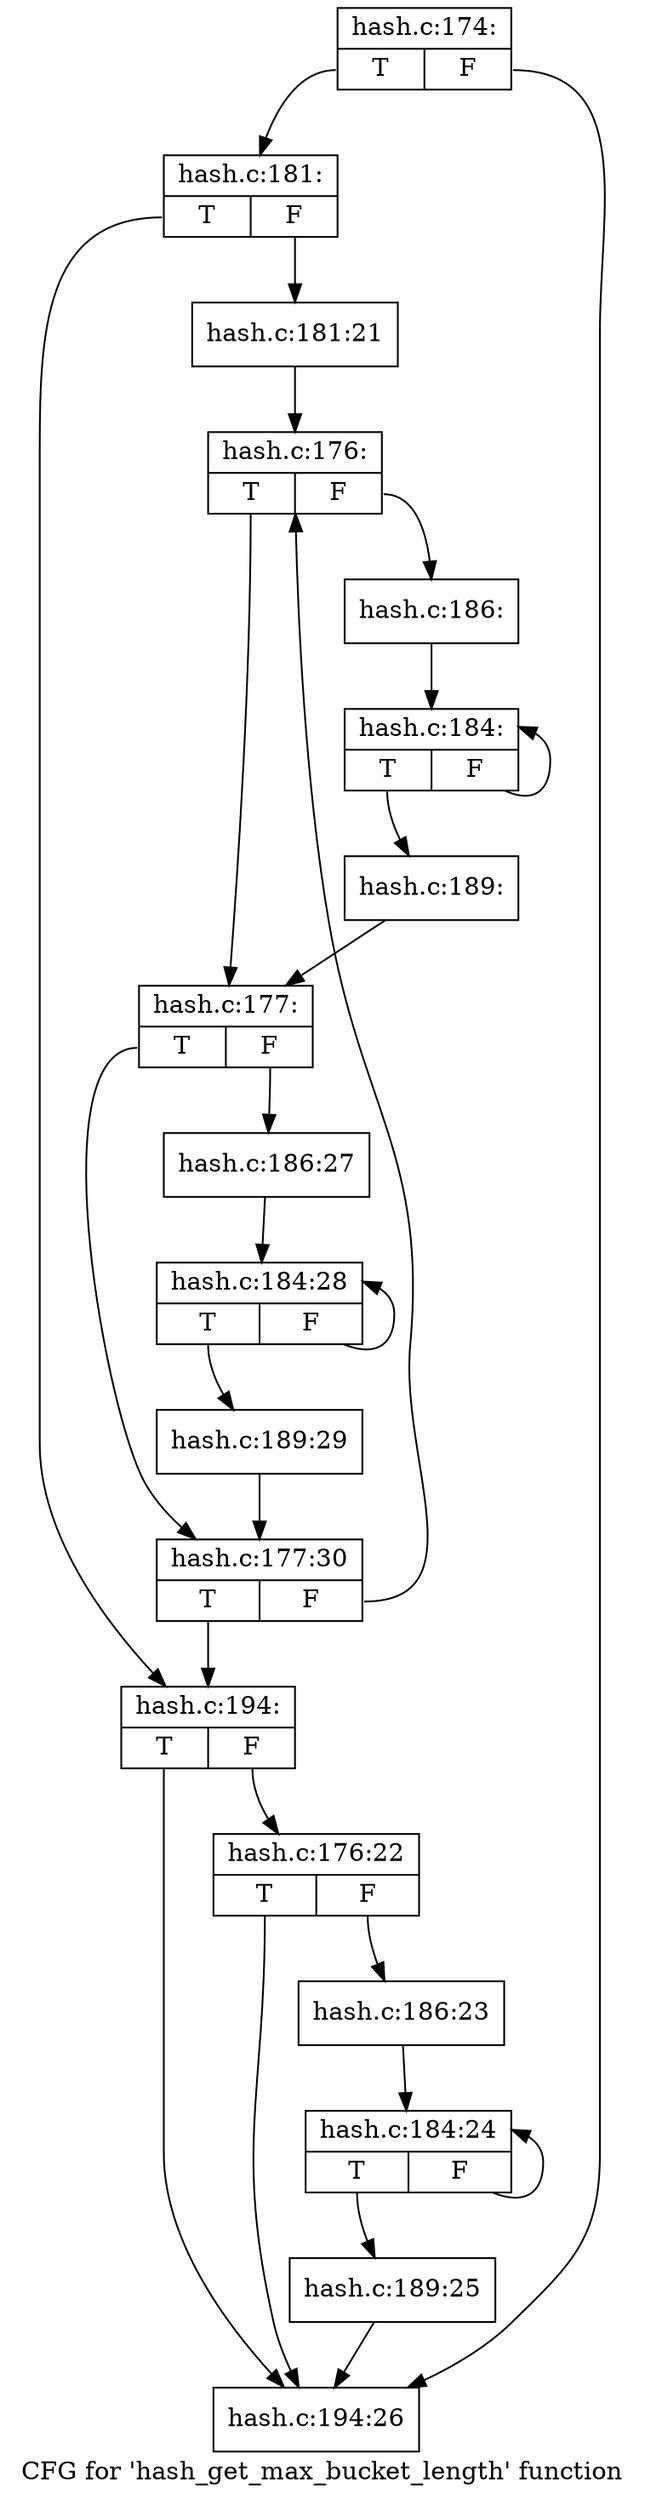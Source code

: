 digraph "CFG for 'hash_get_max_bucket_length' function" {
	label="CFG for 'hash_get_max_bucket_length' function";

	Node0xdf06490 [shape=record,label="{hash.c:174:|{<s0>T|<s1>F}}"];
	Node0xdf06490:s0 -> Node0xdf60120;
	Node0xdf06490:s1 -> Node0xdf07a70;
	Node0xdf60120 [shape=record,label="{hash.c:181:|{<s0>T|<s1>F}}"];
	Node0xdf60120:s0 -> Node0xdfa0f40;
	Node0xdf60120:s1 -> Node0xdfa0ef0;
	Node0xdfa0ef0 [shape=record,label="{hash.c:181:21}"];
	Node0xdfa0ef0 -> Node0xdf080a0;
	Node0xdf080a0 [shape=record,label="{hash.c:176:|{<s0>T|<s1>F}}"];
	Node0xdf080a0:s0 -> Node0xdf07fe0;
	Node0xdf080a0:s1 -> Node0xdf12620;
	Node0xdf12620 [shape=record,label="{hash.c:186:}"];
	Node0xdf12620 -> Node0xdf01c20;
	Node0xdf01c20 [shape=record,label="{hash.c:184:|{<s0>T|<s1>F}}"];
	Node0xdf01c20:s0 -> Node0xdf0a3b0;
	Node0xdf01c20:s1 -> Node0xdf01c20;
	Node0xdf0a3b0 [shape=record,label="{hash.c:189:}"];
	Node0xdf0a3b0 -> Node0xdf07fe0;
	Node0xdf07fe0 [shape=record,label="{hash.c:177:|{<s0>T|<s1>F}}"];
	Node0xdf07fe0:s0 -> Node0xe07f9c0;
	Node0xdf07fe0:s1 -> Node0xdf78250;
	Node0xdfa0f40 [shape=record,label="{hash.c:194:|{<s0>T|<s1>F}}"];
	Node0xdfa0f40:s0 -> Node0xdf07a70;
	Node0xdfa0f40:s1 -> Node0xdfc8990;
	Node0xdfc8990 [shape=record,label="{hash.c:176:22|{<s0>T|<s1>F}}"];
	Node0xdfc8990:s0 -> Node0xdf07a70;
	Node0xdfc8990:s1 -> Node0xdf5ef00;
	Node0xdf5ef00 [shape=record,label="{hash.c:186:23}"];
	Node0xdf5ef00 -> Node0xdf53100;
	Node0xdf53100 [shape=record,label="{hash.c:184:24|{<s0>T|<s1>F}}"];
	Node0xdf53100:s0 -> Node0xdf8d300;
	Node0xdf53100:s1 -> Node0xdf53100;
	Node0xdf8d300 [shape=record,label="{hash.c:189:25}"];
	Node0xdf8d300 -> Node0xdf07a70;
	Node0xdf07a70 [shape=record,label="{hash.c:194:26}"];
	Node0xdf78250 [shape=record,label="{hash.c:186:27}"];
	Node0xdf78250 -> Node0xdfb5a60;
	Node0xdfb5a60 [shape=record,label="{hash.c:184:28|{<s0>T|<s1>F}}"];
	Node0xdfb5a60:s0 -> Node0xe02f8b0;
	Node0xdfb5a60:s1 -> Node0xdfb5a60;
	Node0xe02f8b0 [shape=record,label="{hash.c:189:29}"];
	Node0xe02f8b0 -> Node0xe07f9c0;
	Node0xe07f9c0 [shape=record,label="{hash.c:177:30|{<s0>T|<s1>F}}"];
	Node0xe07f9c0:s0 -> Node0xdfa0f40;
	Node0xe07f9c0:s1 -> Node0xdf080a0;
}
